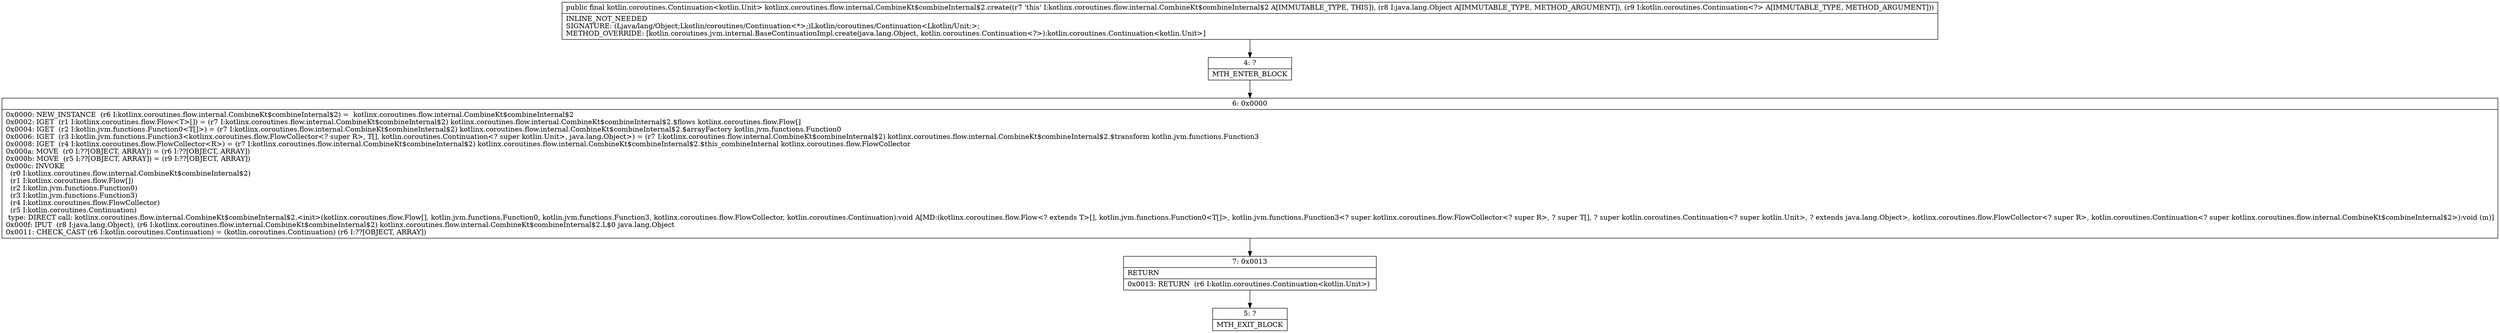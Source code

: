 digraph "CFG forkotlinx.coroutines.flow.internal.CombineKt$combineInternal$2.create(Ljava\/lang\/Object;Lkotlin\/coroutines\/Continuation;)Lkotlin\/coroutines\/Continuation;" {
Node_4 [shape=record,label="{4\:\ ?|MTH_ENTER_BLOCK\l}"];
Node_6 [shape=record,label="{6\:\ 0x0000|0x0000: NEW_INSTANCE  (r6 I:kotlinx.coroutines.flow.internal.CombineKt$combineInternal$2) =  kotlinx.coroutines.flow.internal.CombineKt$combineInternal$2 \l0x0002: IGET  (r1 I:kotlinx.coroutines.flow.Flow\<T\>[]) = (r7 I:kotlinx.coroutines.flow.internal.CombineKt$combineInternal$2) kotlinx.coroutines.flow.internal.CombineKt$combineInternal$2.$flows kotlinx.coroutines.flow.Flow[] \l0x0004: IGET  (r2 I:kotlin.jvm.functions.Function0\<T[]\>) = (r7 I:kotlinx.coroutines.flow.internal.CombineKt$combineInternal$2) kotlinx.coroutines.flow.internal.CombineKt$combineInternal$2.$arrayFactory kotlin.jvm.functions.Function0 \l0x0006: IGET  (r3 I:kotlin.jvm.functions.Function3\<kotlinx.coroutines.flow.FlowCollector\<? super R\>, T[], kotlin.coroutines.Continuation\<? super kotlin.Unit\>, java.lang.Object\>) = (r7 I:kotlinx.coroutines.flow.internal.CombineKt$combineInternal$2) kotlinx.coroutines.flow.internal.CombineKt$combineInternal$2.$transform kotlin.jvm.functions.Function3 \l0x0008: IGET  (r4 I:kotlinx.coroutines.flow.FlowCollector\<R\>) = (r7 I:kotlinx.coroutines.flow.internal.CombineKt$combineInternal$2) kotlinx.coroutines.flow.internal.CombineKt$combineInternal$2.$this_combineInternal kotlinx.coroutines.flow.FlowCollector \l0x000a: MOVE  (r0 I:??[OBJECT, ARRAY]) = (r6 I:??[OBJECT, ARRAY]) \l0x000b: MOVE  (r5 I:??[OBJECT, ARRAY]) = (r9 I:??[OBJECT, ARRAY]) \l0x000c: INVOKE  \l  (r0 I:kotlinx.coroutines.flow.internal.CombineKt$combineInternal$2)\l  (r1 I:kotlinx.coroutines.flow.Flow[])\l  (r2 I:kotlin.jvm.functions.Function0)\l  (r3 I:kotlin.jvm.functions.Function3)\l  (r4 I:kotlinx.coroutines.flow.FlowCollector)\l  (r5 I:kotlin.coroutines.Continuation)\l type: DIRECT call: kotlinx.coroutines.flow.internal.CombineKt$combineInternal$2.\<init\>(kotlinx.coroutines.flow.Flow[], kotlin.jvm.functions.Function0, kotlin.jvm.functions.Function3, kotlinx.coroutines.flow.FlowCollector, kotlin.coroutines.Continuation):void A[MD:(kotlinx.coroutines.flow.Flow\<? extends T\>[], kotlin.jvm.functions.Function0\<T[]\>, kotlin.jvm.functions.Function3\<? super kotlinx.coroutines.flow.FlowCollector\<? super R\>, ? super T[], ? super kotlin.coroutines.Continuation\<? super kotlin.Unit\>, ? extends java.lang.Object\>, kotlinx.coroutines.flow.FlowCollector\<? super R\>, kotlin.coroutines.Continuation\<? super kotlinx.coroutines.flow.internal.CombineKt$combineInternal$2\>):void (m)]\l0x000f: IPUT  (r8 I:java.lang.Object), (r6 I:kotlinx.coroutines.flow.internal.CombineKt$combineInternal$2) kotlinx.coroutines.flow.internal.CombineKt$combineInternal$2.L$0 java.lang.Object \l0x0011: CHECK_CAST (r6 I:kotlin.coroutines.Continuation) = (kotlin.coroutines.Continuation) (r6 I:??[OBJECT, ARRAY]) \l}"];
Node_7 [shape=record,label="{7\:\ 0x0013|RETURN\l|0x0013: RETURN  (r6 I:kotlin.coroutines.Continuation\<kotlin.Unit\>) \l}"];
Node_5 [shape=record,label="{5\:\ ?|MTH_EXIT_BLOCK\l}"];
MethodNode[shape=record,label="{public final kotlin.coroutines.Continuation\<kotlin.Unit\> kotlinx.coroutines.flow.internal.CombineKt$combineInternal$2.create((r7 'this' I:kotlinx.coroutines.flow.internal.CombineKt$combineInternal$2 A[IMMUTABLE_TYPE, THIS]), (r8 I:java.lang.Object A[IMMUTABLE_TYPE, METHOD_ARGUMENT]), (r9 I:kotlin.coroutines.Continuation\<?\> A[IMMUTABLE_TYPE, METHOD_ARGUMENT]))  | INLINE_NOT_NEEDED\lSIGNATURE: (Ljava\/lang\/Object;Lkotlin\/coroutines\/Continuation\<*\>;)Lkotlin\/coroutines\/Continuation\<Lkotlin\/Unit;\>;\lMETHOD_OVERRIDE: [kotlin.coroutines.jvm.internal.BaseContinuationImpl.create(java.lang.Object, kotlin.coroutines.Continuation\<?\>):kotlin.coroutines.Continuation\<kotlin.Unit\>]\l}"];
MethodNode -> Node_4;Node_4 -> Node_6;
Node_6 -> Node_7;
Node_7 -> Node_5;
}

